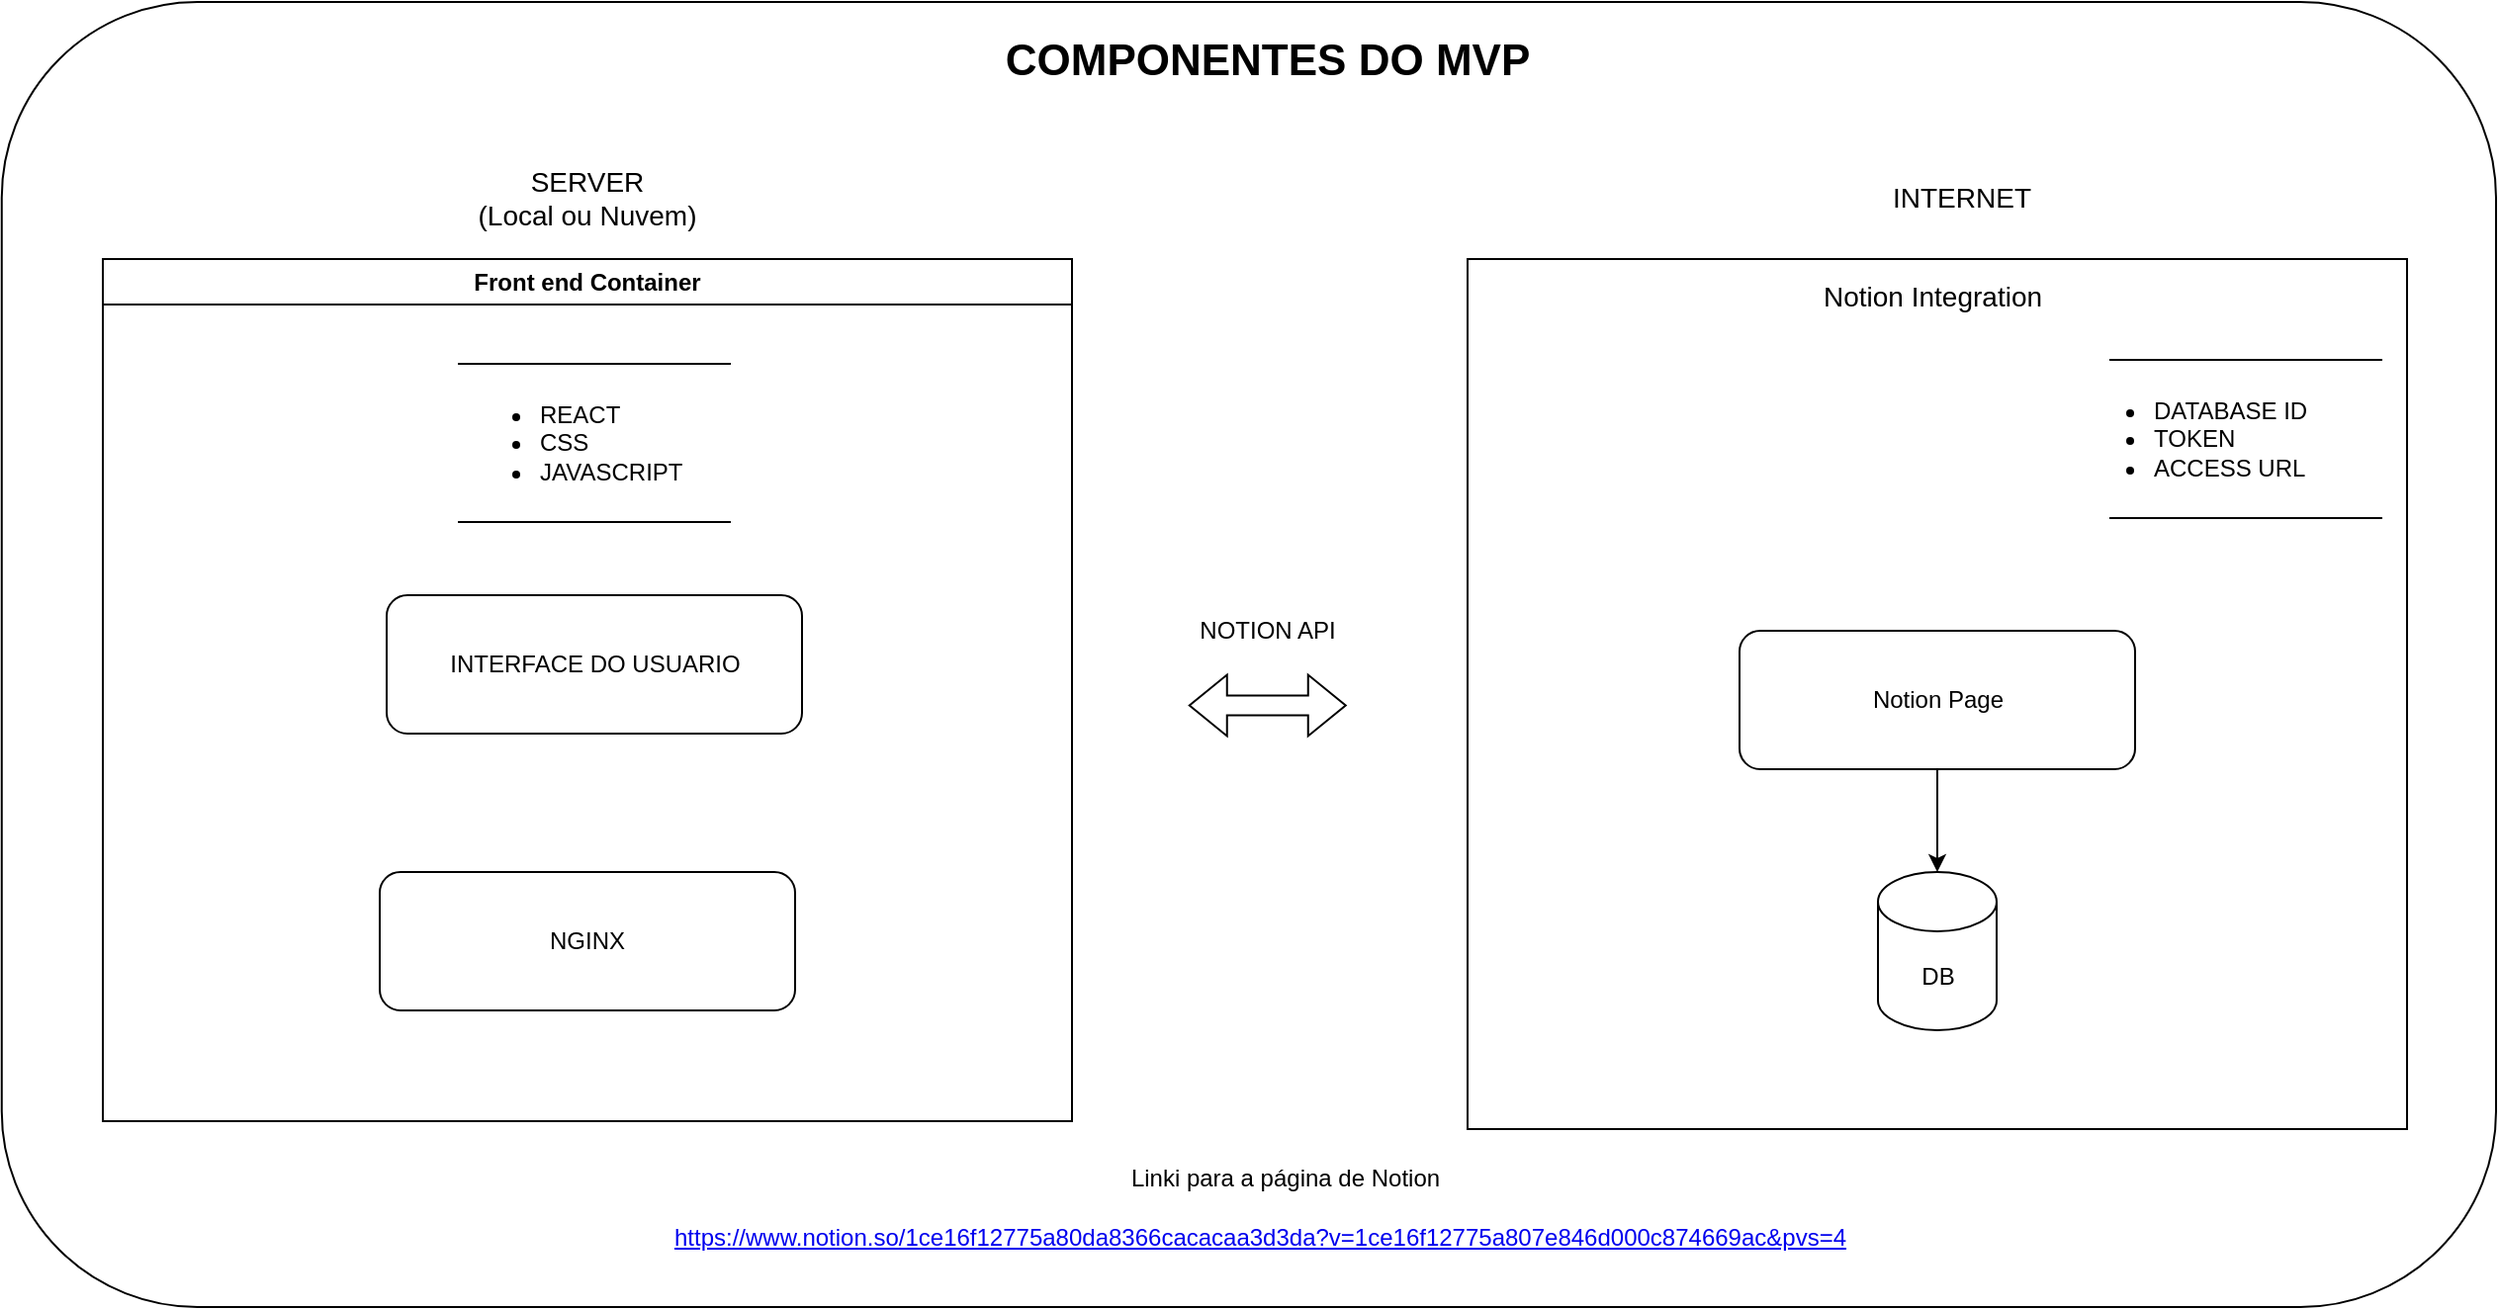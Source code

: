 <mxfile version="27.0.6">
  <diagram id="yPxyJZ8AM_hMuL3Unpa9" name="complex gitflow">
    <mxGraphModel dx="1376" dy="1110" grid="1" gridSize="10" guides="1" tooltips="1" connect="1" arrows="1" fold="1" page="1" pageScale="1" pageWidth="1100" pageHeight="850" background="none" math="0" shadow="0">
      <root>
        <mxCell id="0" />
        <mxCell id="1" parent="0" />
        <mxCell id="qZM-FivN6d_vVc7TQJP9-59" value="" style="rounded=1;whiteSpace=wrap;html=1;" parent="1" vertex="1">
          <mxGeometry x="108.88" y="90" width="1261.12" height="660" as="geometry" />
        </mxCell>
        <mxCell id="qZM-FivN6d_vVc7TQJP9-30" value="" style="rounded=0;whiteSpace=wrap;html=1;" parent="1" vertex="1">
          <mxGeometry x="850" y="220" width="475" height="440" as="geometry" />
        </mxCell>
        <mxCell id="fSnZ5vnYTslC5NarKmr_-8" value="&lt;div style=&quot;text-align: center;&quot;&gt;&lt;span style=&quot;background-color: transparent; color: light-dark(rgb(0, 0, 0), rgb(237, 237, 237));&quot;&gt;&lt;font style=&quot;font-size: 14px;&quot;&gt;Notion Integration&lt;/font&gt;&lt;/span&gt;&lt;/div&gt;" style="text;html=1;strokeColor=none;fillColor=none;align=left;verticalAlign=middle;whiteSpace=wrap;overflow=hidden;fontSize=11;fontStyle=0;fontColor=#000000;" parent="1" vertex="1">
          <mxGeometry x="1027.5" y="220" width="120" height="38" as="geometry" />
        </mxCell>
        <UserObject label="COMPONENTES DO MVP" link="https://nvie.com/posts/a-successful-git-branching-model/" id="9hBKPDzoitwpIBdzFDQ7-2">
          <mxCell style="text;whiteSpace=wrap;html=1;fontStyle=1;fontSize=22;align=center;" parent="1" vertex="1">
            <mxGeometry x="535" y="100" width="427.75" height="20" as="geometry" />
          </mxCell>
        </UserObject>
        <mxCell id="qZM-FivN6d_vVc7TQJP9-42" value="" style="edgeStyle=orthogonalEdgeStyle;rounded=0;orthogonalLoop=1;jettySize=auto;html=1;" parent="1" source="qZM-FivN6d_vVc7TQJP9-3" target="qZM-FivN6d_vVc7TQJP9-36" edge="1">
          <mxGeometry relative="1" as="geometry" />
        </mxCell>
        <mxCell id="qZM-FivN6d_vVc7TQJP9-3" value="Notion Page" style="rounded=1;whiteSpace=wrap;html=1;" parent="1" vertex="1">
          <mxGeometry x="987.5" y="408" width="200" height="70" as="geometry" />
        </mxCell>
        <mxCell id="qZM-FivN6d_vVc7TQJP9-13" value="Front end Container" style="swimlane;whiteSpace=wrap;html=1;" parent="1" vertex="1">
          <mxGeometry x="160" y="220" width="490" height="436" as="geometry" />
        </mxCell>
        <mxCell id="qZM-FivN6d_vVc7TQJP9-20" value="INTERFACE DO USUARIO" style="rounded=1;whiteSpace=wrap;html=1;" parent="qZM-FivN6d_vVc7TQJP9-13" vertex="1">
          <mxGeometry x="143.5" y="170" width="210" height="70" as="geometry" />
        </mxCell>
        <mxCell id="qZM-FivN6d_vVc7TQJP9-22" value="NGINX" style="rounded=1;whiteSpace=wrap;html=1;" parent="qZM-FivN6d_vVc7TQJP9-13" vertex="1">
          <mxGeometry x="140" y="310" width="210" height="70" as="geometry" />
        </mxCell>
        <mxCell id="qZM-FivN6d_vVc7TQJP9-21" value="&lt;ul&gt;&lt;li&gt;REACT&amp;nbsp;&lt;/li&gt;&lt;li&gt;CSS&lt;/li&gt;&lt;li&gt;JAVASCRIPT&lt;/li&gt;&lt;/ul&gt;" style="text;html=1;strokeColor=none;fillColor=none;align=left;verticalAlign=middle;whiteSpace=wrap;overflow=hidden;" parent="qZM-FivN6d_vVc7TQJP9-13" vertex="1">
          <mxGeometry x="178.5" y="53" width="133" height="80" as="geometry" />
        </mxCell>
        <mxCell id="qZM-FivN6d_vVc7TQJP9-23" value="" style="shape=partialRectangle;whiteSpace=wrap;html=1;left=0;right=0;fillColor=none;" parent="qZM-FivN6d_vVc7TQJP9-13" vertex="1">
          <mxGeometry x="180" y="53" width="137" height="80" as="geometry" />
        </mxCell>
        <mxCell id="qZM-FivN6d_vVc7TQJP9-34" value="NOTION API" style="text;html=1;strokeColor=none;fillColor=none;align=center;verticalAlign=middle;whiteSpace=wrap;overflow=hidden;" parent="1" vertex="1">
          <mxGeometry x="708.88" y="393.25" width="80" height="30" as="geometry" />
        </mxCell>
        <mxCell id="qZM-FivN6d_vVc7TQJP9-35" value="" style="shape=flexArrow;endArrow=classic;startArrow=classic;html=1;rounded=0;" parent="1" edge="1">
          <mxGeometry width="100" height="100" relative="1" as="geometry">
            <mxPoint x="708.88" y="445.75" as="sourcePoint" />
            <mxPoint x="788.88" y="445.75" as="targetPoint" />
          </mxGeometry>
        </mxCell>
        <mxCell id="qZM-FivN6d_vVc7TQJP9-36" value="DB" style="shape=cylinder3;whiteSpace=wrap;html=1;boundedLbl=1;backgroundOutline=1;size=15;" parent="1" vertex="1">
          <mxGeometry x="1057.5" y="530" width="60" height="80" as="geometry" />
        </mxCell>
        <mxCell id="qZM-FivN6d_vVc7TQJP9-43" value="&lt;ul&gt;&lt;li&gt;&lt;span style=&quot;text-align: center; background-color: transparent; color: light-dark(rgb(0, 0, 0), rgb(237, 237, 237));&quot;&gt;DATABASE ID&lt;/span&gt;&lt;/li&gt;&lt;li&gt;&lt;span style=&quot;text-align: center; background-color: transparent; color: light-dark(rgb(0, 0, 0), rgb(237, 237, 237));&quot;&gt;TOKEN&lt;/span&gt;&lt;/li&gt;&lt;li&gt;&lt;span style=&quot;text-align: center; background-color: transparent; color: light-dark(rgb(0, 0, 0), rgb(237, 237, 237));&quot;&gt;ACCESS URL&lt;/span&gt;&lt;/li&gt;&lt;/ul&gt;" style="text;html=1;strokeColor=none;fillColor=none;align=left;verticalAlign=middle;whiteSpace=wrap;overflow=hidden;fontSize=12;fontStyle=0;fontColor=#000000;" parent="1" vertex="1">
          <mxGeometry x="1155" y="270" width="144.5" height="81" as="geometry" />
        </mxCell>
        <mxCell id="qZM-FivN6d_vVc7TQJP9-45" value="" style="shape=partialRectangle;whiteSpace=wrap;html=1;left=0;right=0;fillColor=none;align=left;" parent="1" vertex="1">
          <mxGeometry x="1175" y="271" width="137" height="80" as="geometry" />
        </mxCell>
        <mxCell id="qZM-FivN6d_vVc7TQJP9-51" value="&lt;a href=&quot;https://www.notion.so/1ce16f12775a80da8366cacacaa3d3da?v=1ce16f12775a807e846d000c874669ac&amp;amp;pvs=4&quot;&gt;https://www.notion.so/1ce16f12775a80da8366cacacaa3d3da?v=1ce16f12775a807e846d000c874669ac&amp;amp;pvs=4&lt;/a&gt;" style="text;strokeColor=none;fillColor=none;align=left;verticalAlign=middle;spacingLeft=4;spacingRight=4;overflow=hidden;points=[[0,0.5],[1,0.5]];portConstraint=eastwest;rotatable=0;whiteSpace=wrap;html=1;" parent="1" vertex="1">
          <mxGeometry x="442.75" y="700" width="630" height="30" as="geometry" />
        </mxCell>
        <mxCell id="qZM-FivN6d_vVc7TQJP9-52" value="Linki para a página de Notion" style="text;html=1;align=center;verticalAlign=middle;whiteSpace=wrap;rounded=0;" parent="1" vertex="1">
          <mxGeometry x="667.75" y="670" width="180" height="30" as="geometry" />
        </mxCell>
        <mxCell id="qZM-FivN6d_vVc7TQJP9-53" value="&lt;div style=&quot;&quot;&gt;&lt;span style=&quot;font-size: 14px;&quot;&gt;INTERNET&lt;/span&gt;&lt;/div&gt;" style="text;html=1;strokeColor=none;fillColor=none;align=center;verticalAlign=middle;whiteSpace=wrap;overflow=hidden;fontSize=11;fontStyle=0;fontColor=#000000;" parent="1" vertex="1">
          <mxGeometry x="1040" y="170" width="120" height="38" as="geometry" />
        </mxCell>
        <mxCell id="qZM-FivN6d_vVc7TQJP9-54" value="&lt;div style=&quot;&quot;&gt;&lt;span style=&quot;background-color: transparent; color: light-dark(rgb(0, 0, 0), rgb(237, 237, 237));&quot;&gt;&lt;font style=&quot;font-size: 14px;&quot;&gt;SERVER&lt;br&gt;(Local ou Nuvem)&lt;/font&gt;&lt;/span&gt;&lt;/div&gt;" style="text;html=1;strokeColor=none;fillColor=none;align=center;verticalAlign=middle;whiteSpace=wrap;overflow=hidden;fontSize=11;fontStyle=0;fontColor=#000000;" parent="1" vertex="1">
          <mxGeometry x="345" y="170" width="120" height="38" as="geometry" />
        </mxCell>
      </root>
    </mxGraphModel>
  </diagram>
</mxfile>
